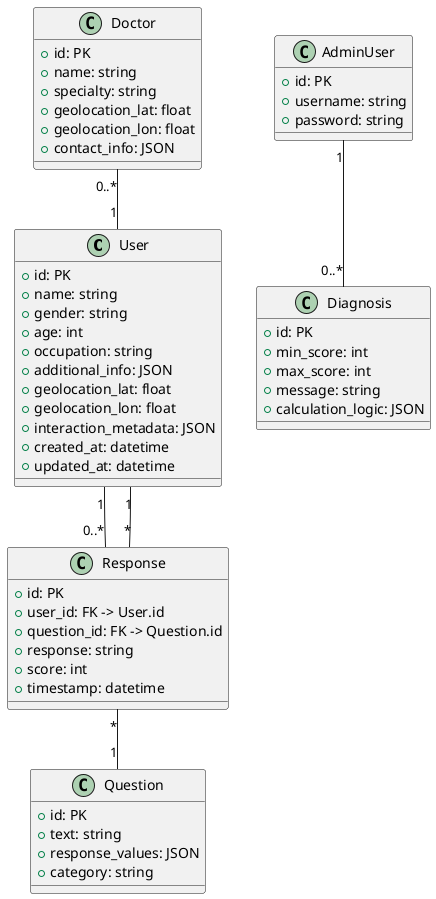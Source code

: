 
@startuml
class User {
    +id: PK
    +name: string
    +gender: string
    +age: int
    +occupation: string
    +additional_info: JSON
    +geolocation_lat: float
    +geolocation_lon: float
    +interaction_metadata: JSON
    +created_at: datetime
    +updated_at: datetime
}

class AdminUser {
    +id: PK
    +username: string
    +password: string
}

class Question {
    +id: PK
    +text: string
    +response_values: JSON
    +category: string
}

class Diagnosis {
    +id: PK
    +min_score: int
    +max_score: int
    +message: string
    +calculation_logic: JSON
}

class Doctor {
    +id: PK
    +name: string
    +specialty: string
    +geolocation_lat: float
    +geolocation_lon: float
    +contact_info: JSON
}

class Response {
    +id: PK
    +user_id: FK -> User.id
    +question_id: FK -> Question.id
    +response: string
    +score: int
    +timestamp: datetime
}

User "1" -- "0..*" Response
AdminUser "1" -- "0..*" Diagnosis
Response "*" -- "1" Question
Response "*" -- "1" User
Doctor "0..*" -- "1" User
@enduml
